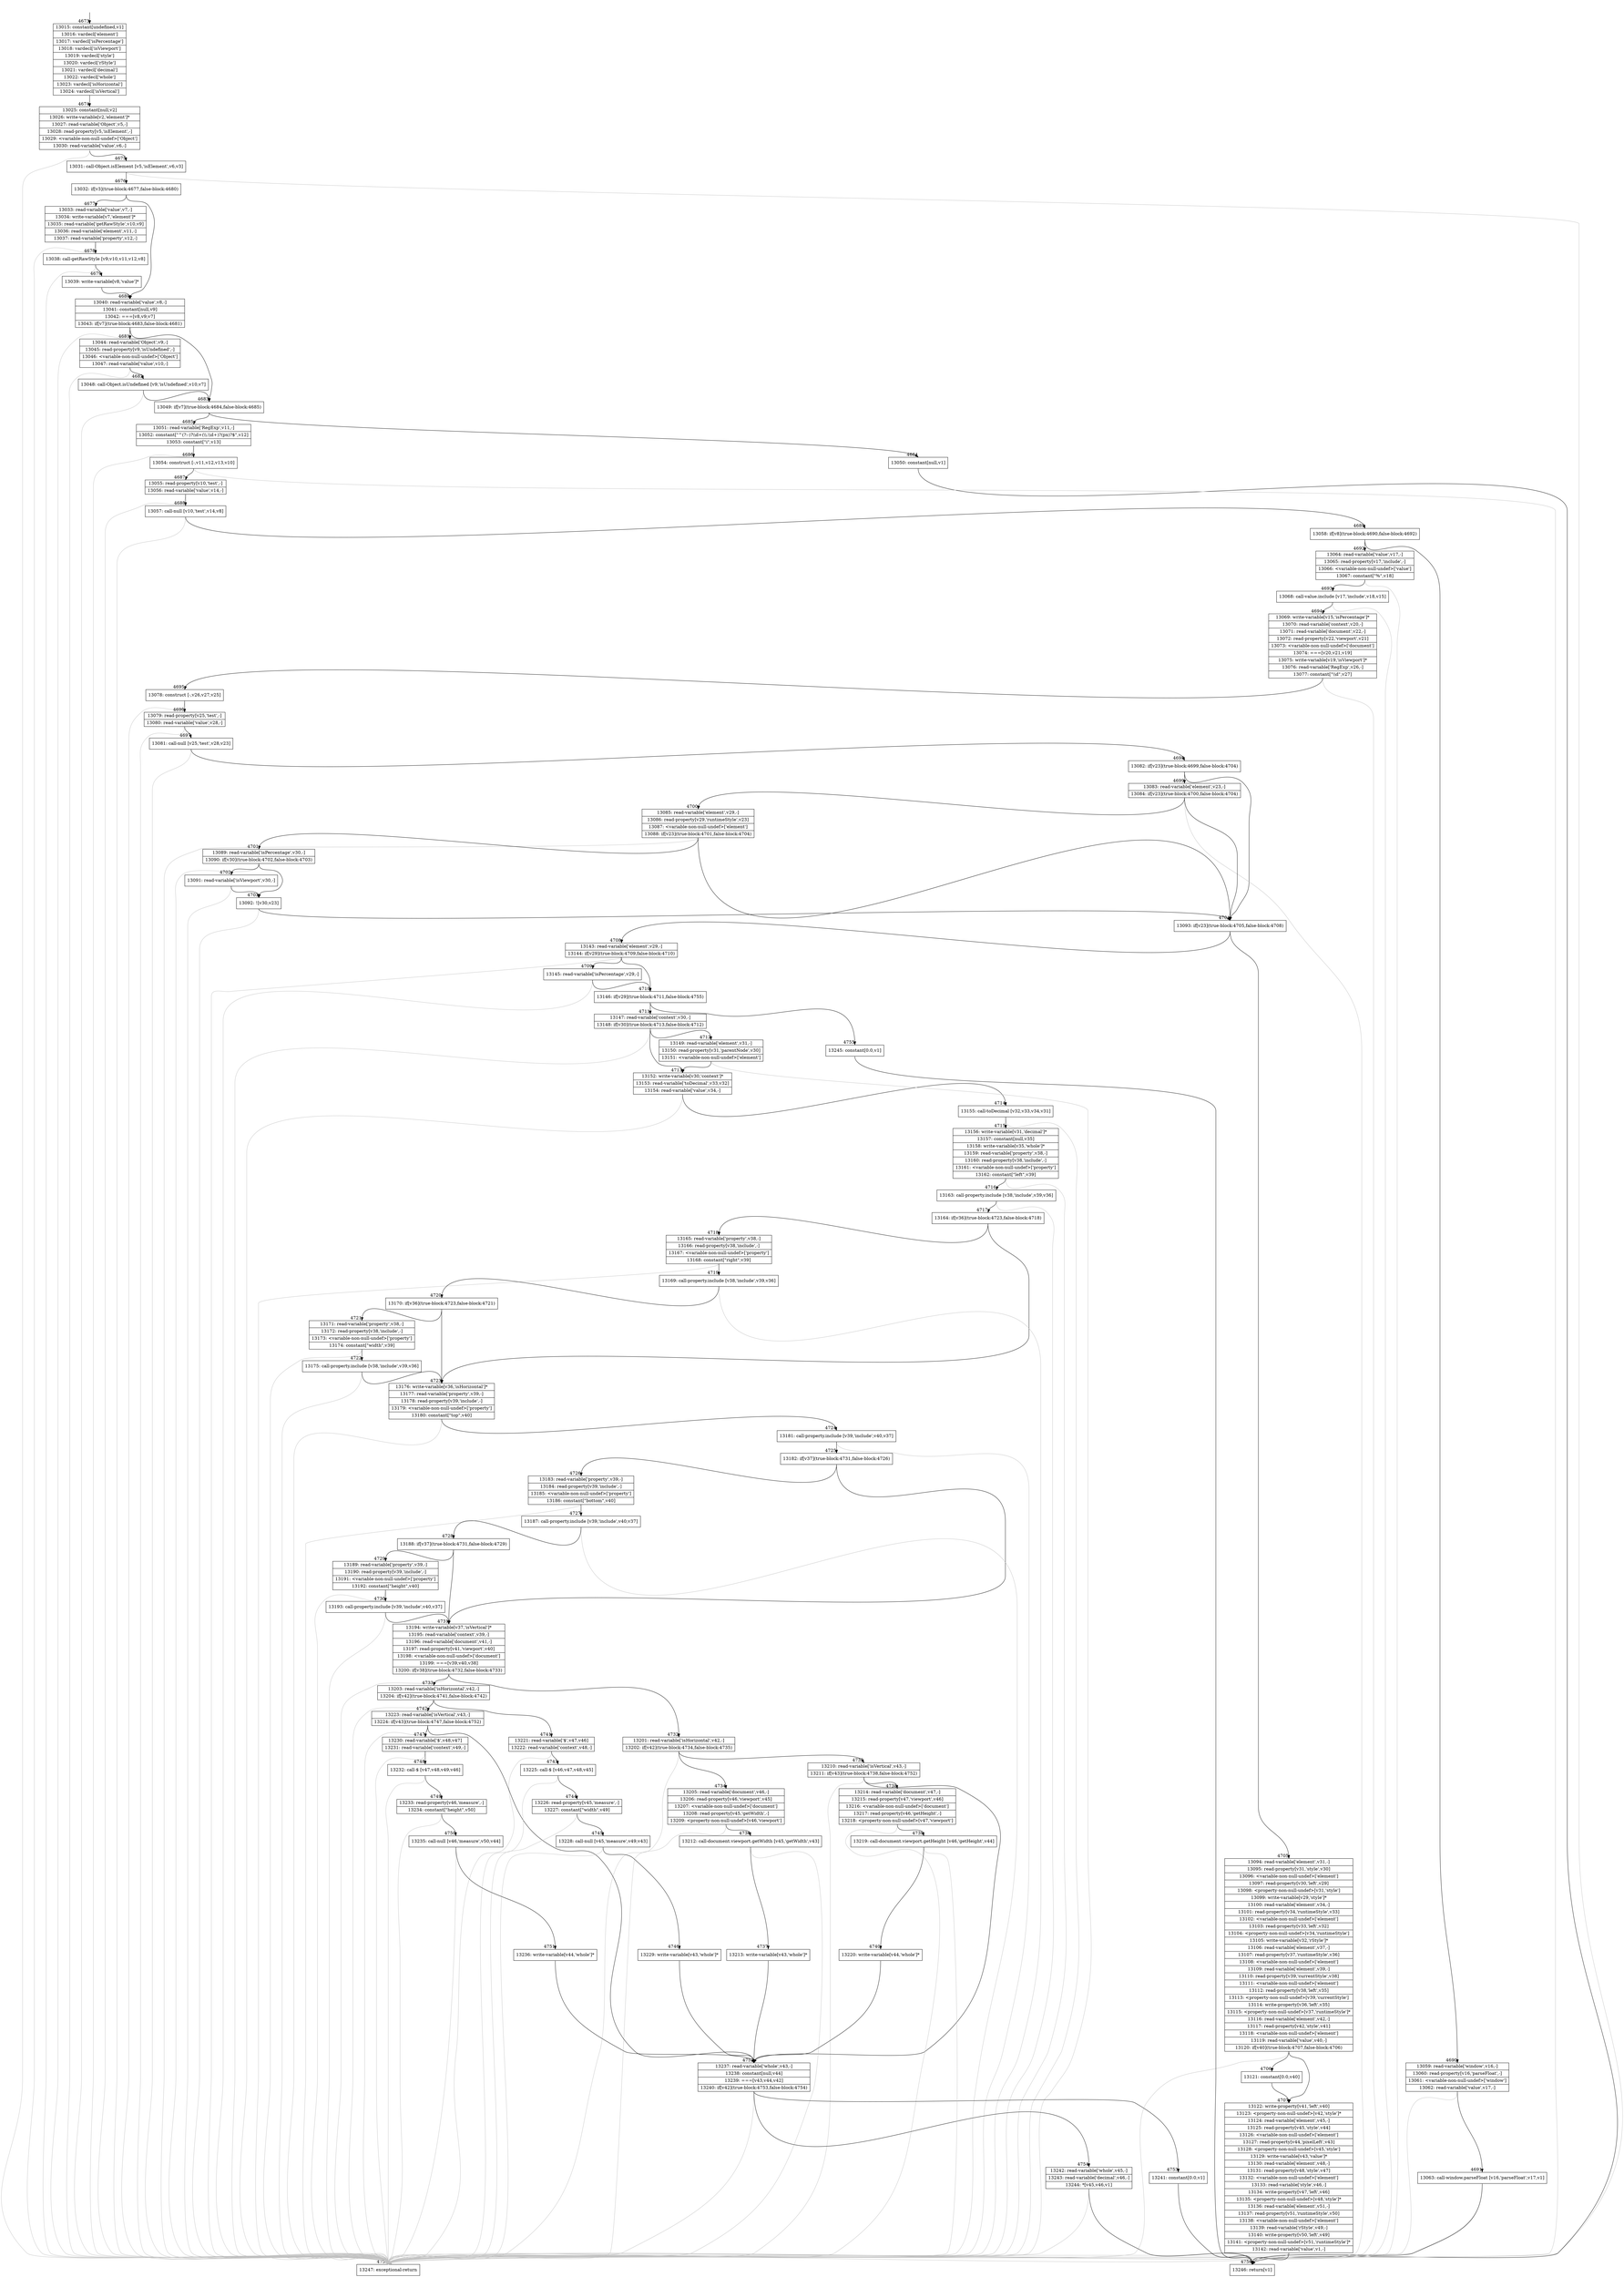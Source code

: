 digraph {
rankdir="TD"
BB_entry374[shape=none,label=""];
BB_entry374 -> BB4673 [tailport=s, headport=n, headlabel="    4673"]
BB4673 [shape=record label="{13015: constant[undefined,v1]|13016: vardecl['element']|13017: vardecl['isPercentage']|13018: vardecl['isViewport']|13019: vardecl['style']|13020: vardecl['rStyle']|13021: vardecl['decimal']|13022: vardecl['whole']|13023: vardecl['isHorizontal']|13024: vardecl['isVertical']}" ] 
BB4673 -> BB4674 [tailport=s, headport=n, headlabel="      4674"]
BB4674 [shape=record label="{13025: constant[null,v2]|13026: write-variable[v2,'element']*|13027: read-variable['Object',v5,-]|13028: read-property[v5,'isElement',-]|13029: \<variable-non-null-undef\>['Object']|13030: read-variable['value',v6,-]}" ] 
BB4674 -> BB4675 [tailport=s, headport=n, headlabel="      4675"]
BB4674 -> BB4757 [tailport=s, headport=n, color=gray, headlabel="      4757"]
BB4675 [shape=record label="{13031: call-Object.isElement [v5,'isElement',v6,v3]}" ] 
BB4675 -> BB4676 [tailport=s, headport=n, headlabel="      4676"]
BB4675 -> BB4757 [tailport=s, headport=n, color=gray]
BB4676 [shape=record label="{13032: if[v3](true-block:4677,false-block:4680)}" ] 
BB4676 -> BB4677 [tailport=s, headport=n, headlabel="      4677"]
BB4676 -> BB4680 [tailport=s, headport=n, headlabel="      4680"]
BB4677 [shape=record label="{13033: read-variable['value',v7,-]|13034: write-variable[v7,'element']*|13035: read-variable['getRawStyle',v10,v9]|13036: read-variable['element',v11,-]|13037: read-variable['property',v12,-]}" ] 
BB4677 -> BB4678 [tailport=s, headport=n, headlabel="      4678"]
BB4677 -> BB4757 [tailport=s, headport=n, color=gray]
BB4678 [shape=record label="{13038: call-getRawStyle [v9,v10,v11,v12,v8]}" ] 
BB4678 -> BB4679 [tailport=s, headport=n, headlabel="      4679"]
BB4678 -> BB4757 [tailport=s, headport=n, color=gray]
BB4679 [shape=record label="{13039: write-variable[v8,'value']*}" ] 
BB4679 -> BB4680 [tailport=s, headport=n]
BB4680 [shape=record label="{13040: read-variable['value',v8,-]|13041: constant[null,v9]|13042: ===[v8,v9,v7]|13043: if[v7](true-block:4683,false-block:4681)}" ] 
BB4680 -> BB4683 [tailport=s, headport=n, headlabel="      4683"]
BB4680 -> BB4681 [tailport=s, headport=n, headlabel="      4681"]
BB4680 -> BB4757 [tailport=s, headport=n, color=gray]
BB4681 [shape=record label="{13044: read-variable['Object',v9,-]|13045: read-property[v9,'isUndefined',-]|13046: \<variable-non-null-undef\>['Object']|13047: read-variable['value',v10,-]}" ] 
BB4681 -> BB4682 [tailport=s, headport=n, headlabel="      4682"]
BB4681 -> BB4757 [tailport=s, headport=n, color=gray]
BB4682 [shape=record label="{13048: call-Object.isUndefined [v9,'isUndefined',v10,v7]}" ] 
BB4682 -> BB4683 [tailport=s, headport=n]
BB4682 -> BB4757 [tailport=s, headport=n, color=gray]
BB4683 [shape=record label="{13049: if[v7](true-block:4684,false-block:4685)}" ] 
BB4683 -> BB4684 [tailport=s, headport=n, headlabel="      4684"]
BB4683 -> BB4685 [tailport=s, headport=n, headlabel="      4685"]
BB4684 [shape=record label="{13050: constant[null,v1]}" ] 
BB4684 -> BB4756 [tailport=s, headport=n, headlabel="      4756"]
BB4685 [shape=record label="{13051: read-variable['RegExp',v11,-]|13052: constant[\"^(?:-)?\\\\d+(\\\\.\\\\d+)?(px)?$\",v12]|13053: constant[\"i\",v13]}" ] 
BB4685 -> BB4686 [tailport=s, headport=n, headlabel="      4686"]
BB4685 -> BB4757 [tailport=s, headport=n, color=gray]
BB4686 [shape=record label="{13054: construct [-,v11,v12,v13,v10]}" ] 
BB4686 -> BB4687 [tailport=s, headport=n, headlabel="      4687"]
BB4686 -> BB4757 [tailport=s, headport=n, color=gray]
BB4687 [shape=record label="{13055: read-property[v10,'test',-]|13056: read-variable['value',v14,-]}" ] 
BB4687 -> BB4688 [tailport=s, headport=n, headlabel="      4688"]
BB4687 -> BB4757 [tailport=s, headport=n, color=gray]
BB4688 [shape=record label="{13057: call-null [v10,'test',v14,v8]}" ] 
BB4688 -> BB4689 [tailport=s, headport=n, headlabel="      4689"]
BB4688 -> BB4757 [tailport=s, headport=n, color=gray]
BB4689 [shape=record label="{13058: if[v8](true-block:4690,false-block:4692)}" ] 
BB4689 -> BB4690 [tailport=s, headport=n, headlabel="      4690"]
BB4689 -> BB4692 [tailport=s, headport=n, headlabel="      4692"]
BB4690 [shape=record label="{13059: read-variable['window',v16,-]|13060: read-property[v16,'parseFloat',-]|13061: \<variable-non-null-undef\>['window']|13062: read-variable['value',v17,-]}" ] 
BB4690 -> BB4691 [tailport=s, headport=n, headlabel="      4691"]
BB4690 -> BB4757 [tailport=s, headport=n, color=gray]
BB4691 [shape=record label="{13063: call-window.parseFloat [v16,'parseFloat',v17,v1]}" ] 
BB4691 -> BB4756 [tailport=s, headport=n]
BB4691 -> BB4757 [tailport=s, headport=n, color=gray]
BB4692 [shape=record label="{13064: read-variable['value',v17,-]|13065: read-property[v17,'include',-]|13066: \<variable-non-null-undef\>['value']|13067: constant[\"%\",v18]}" ] 
BB4692 -> BB4693 [tailport=s, headport=n, headlabel="      4693"]
BB4692 -> BB4757 [tailport=s, headport=n, color=gray]
BB4693 [shape=record label="{13068: call-value.include [v17,'include',v18,v15]}" ] 
BB4693 -> BB4694 [tailport=s, headport=n, headlabel="      4694"]
BB4693 -> BB4757 [tailport=s, headport=n, color=gray]
BB4694 [shape=record label="{13069: write-variable[v15,'isPercentage']*|13070: read-variable['context',v20,-]|13071: read-variable['document',v22,-]|13072: read-property[v22,'viewport',v21]|13073: \<variable-non-null-undef\>['document']|13074: ===[v20,v21,v19]|13075: write-variable[v19,'isViewport']*|13076: read-variable['RegExp',v26,-]|13077: constant[\"\\\\d\",v27]}" ] 
BB4694 -> BB4695 [tailport=s, headport=n, headlabel="      4695"]
BB4694 -> BB4757 [tailport=s, headport=n, color=gray]
BB4695 [shape=record label="{13078: construct [-,v26,v27,v25]}" ] 
BB4695 -> BB4696 [tailport=s, headport=n, headlabel="      4696"]
BB4695 -> BB4757 [tailport=s, headport=n, color=gray]
BB4696 [shape=record label="{13079: read-property[v25,'test',-]|13080: read-variable['value',v28,-]}" ] 
BB4696 -> BB4697 [tailport=s, headport=n, headlabel="      4697"]
BB4696 -> BB4757 [tailport=s, headport=n, color=gray]
BB4697 [shape=record label="{13081: call-null [v25,'test',v28,v23]}" ] 
BB4697 -> BB4698 [tailport=s, headport=n, headlabel="      4698"]
BB4697 -> BB4757 [tailport=s, headport=n, color=gray]
BB4698 [shape=record label="{13082: if[v23](true-block:4699,false-block:4704)}" ] 
BB4698 -> BB4704 [tailport=s, headport=n, headlabel="      4704"]
BB4698 -> BB4699 [tailport=s, headport=n, headlabel="      4699"]
BB4699 [shape=record label="{13083: read-variable['element',v23,-]|13084: if[v23](true-block:4700,false-block:4704)}" ] 
BB4699 -> BB4704 [tailport=s, headport=n]
BB4699 -> BB4700 [tailport=s, headport=n, headlabel="      4700"]
BB4699 -> BB4757 [tailport=s, headport=n, color=gray]
BB4700 [shape=record label="{13085: read-variable['element',v29,-]|13086: read-property[v29,'runtimeStyle',v23]|13087: \<variable-non-null-undef\>['element']|13088: if[v23](true-block:4701,false-block:4704)}" ] 
BB4700 -> BB4704 [tailport=s, headport=n]
BB4700 -> BB4701 [tailport=s, headport=n, headlabel="      4701"]
BB4700 -> BB4757 [tailport=s, headport=n, color=gray]
BB4701 [shape=record label="{13089: read-variable['isPercentage',v30,-]|13090: if[v30](true-block:4702,false-block:4703)}" ] 
BB4701 -> BB4703 [tailport=s, headport=n, headlabel="      4703"]
BB4701 -> BB4702 [tailport=s, headport=n, headlabel="      4702"]
BB4701 -> BB4757 [tailport=s, headport=n, color=gray]
BB4702 [shape=record label="{13091: read-variable['isViewport',v30,-]}" ] 
BB4702 -> BB4703 [tailport=s, headport=n]
BB4702 -> BB4757 [tailport=s, headport=n, color=gray]
BB4703 [shape=record label="{13092: ![v30,v23]}" ] 
BB4703 -> BB4704 [tailport=s, headport=n]
BB4703 -> BB4757 [tailport=s, headport=n, color=gray]
BB4704 [shape=record label="{13093: if[v23](true-block:4705,false-block:4708)}" ] 
BB4704 -> BB4705 [tailport=s, headport=n, headlabel="      4705"]
BB4704 -> BB4708 [tailport=s, headport=n, headlabel="      4708"]
BB4705 [shape=record label="{13094: read-variable['element',v31,-]|13095: read-property[v31,'style',v30]|13096: \<variable-non-null-undef\>['element']|13097: read-property[v30,'left',v29]|13098: \<property-non-null-undef\>[v31,'style']|13099: write-variable[v29,'style']*|13100: read-variable['element',v34,-]|13101: read-property[v34,'runtimeStyle',v33]|13102: \<variable-non-null-undef\>['element']|13103: read-property[v33,'left',v32]|13104: \<property-non-null-undef\>[v34,'runtimeStyle']|13105: write-variable[v32,'rStyle']*|13106: read-variable['element',v37,-]|13107: read-property[v37,'runtimeStyle',v36]|13108: \<variable-non-null-undef\>['element']|13109: read-variable['element',v39,-]|13110: read-property[v39,'currentStyle',v38]|13111: \<variable-non-null-undef\>['element']|13112: read-property[v38,'left',v35]|13113: \<property-non-null-undef\>[v39,'currentStyle']|13114: write-property[v36,'left',v35]|13115: \<property-non-null-undef\>[v37,'runtimeStyle']*|13116: read-variable['element',v42,-]|13117: read-property[v42,'style',v41]|13118: \<variable-non-null-undef\>['element']|13119: read-variable['value',v40,-]|13120: if[v40](true-block:4707,false-block:4706)}" ] 
BB4705 -> BB4707 [tailport=s, headport=n, headlabel="      4707"]
BB4705 -> BB4706 [tailport=s, headport=n, headlabel="      4706"]
BB4705 -> BB4757 [tailport=s, headport=n, color=gray]
BB4706 [shape=record label="{13121: constant[0.0,v40]}" ] 
BB4706 -> BB4707 [tailport=s, headport=n]
BB4707 [shape=record label="{13122: write-property[v41,'left',v40]|13123: \<property-non-null-undef\>[v42,'style']*|13124: read-variable['element',v45,-]|13125: read-property[v45,'style',v44]|13126: \<variable-non-null-undef\>['element']|13127: read-property[v44,'pixelLeft',v43]|13128: \<property-non-null-undef\>[v45,'style']|13129: write-variable[v43,'value']*|13130: read-variable['element',v48,-]|13131: read-property[v48,'style',v47]|13132: \<variable-non-null-undef\>['element']|13133: read-variable['style',v46,-]|13134: write-property[v47,'left',v46]|13135: \<property-non-null-undef\>[v48,'style']*|13136: read-variable['element',v51,-]|13137: read-property[v51,'runtimeStyle',v50]|13138: \<variable-non-null-undef\>['element']|13139: read-variable['rStyle',v49,-]|13140: write-property[v50,'left',v49]|13141: \<property-non-null-undef\>[v51,'runtimeStyle']*|13142: read-variable['value',v1,-]}" ] 
BB4707 -> BB4756 [tailport=s, headport=n]
BB4707 -> BB4757 [tailport=s, headport=n, color=gray]
BB4708 [shape=record label="{13143: read-variable['element',v29,-]|13144: if[v29](true-block:4709,false-block:4710)}" ] 
BB4708 -> BB4710 [tailport=s, headport=n, headlabel="      4710"]
BB4708 -> BB4709 [tailport=s, headport=n, headlabel="      4709"]
BB4708 -> BB4757 [tailport=s, headport=n, color=gray]
BB4709 [shape=record label="{13145: read-variable['isPercentage',v29,-]}" ] 
BB4709 -> BB4710 [tailport=s, headport=n]
BB4709 -> BB4757 [tailport=s, headport=n, color=gray]
BB4710 [shape=record label="{13146: if[v29](true-block:4711,false-block:4755)}" ] 
BB4710 -> BB4711 [tailport=s, headport=n, headlabel="      4711"]
BB4710 -> BB4755 [tailport=s, headport=n, headlabel="      4755"]
BB4711 [shape=record label="{13147: read-variable['context',v30,-]|13148: if[v30](true-block:4713,false-block:4712)}" ] 
BB4711 -> BB4713 [tailport=s, headport=n, headlabel="      4713"]
BB4711 -> BB4712 [tailport=s, headport=n, headlabel="      4712"]
BB4711 -> BB4757 [tailport=s, headport=n, color=gray]
BB4712 [shape=record label="{13149: read-variable['element',v31,-]|13150: read-property[v31,'parentNode',v30]|13151: \<variable-non-null-undef\>['element']}" ] 
BB4712 -> BB4713 [tailport=s, headport=n]
BB4712 -> BB4757 [tailport=s, headport=n, color=gray]
BB4713 [shape=record label="{13152: write-variable[v30,'context']*|13153: read-variable['toDecimal',v33,v32]|13154: read-variable['value',v34,-]}" ] 
BB4713 -> BB4714 [tailport=s, headport=n, headlabel="      4714"]
BB4713 -> BB4757 [tailport=s, headport=n, color=gray]
BB4714 [shape=record label="{13155: call-toDecimal [v32,v33,v34,v31]}" ] 
BB4714 -> BB4715 [tailport=s, headport=n, headlabel="      4715"]
BB4714 -> BB4757 [tailport=s, headport=n, color=gray]
BB4715 [shape=record label="{13156: write-variable[v31,'decimal']*|13157: constant[null,v35]|13158: write-variable[v35,'whole']*|13159: read-variable['property',v38,-]|13160: read-property[v38,'include',-]|13161: \<variable-non-null-undef\>['property']|13162: constant[\"left\",v39]}" ] 
BB4715 -> BB4716 [tailport=s, headport=n, headlabel="      4716"]
BB4715 -> BB4757 [tailport=s, headport=n, color=gray]
BB4716 [shape=record label="{13163: call-property.include [v38,'include',v39,v36]}" ] 
BB4716 -> BB4717 [tailport=s, headport=n, headlabel="      4717"]
BB4716 -> BB4757 [tailport=s, headport=n, color=gray]
BB4717 [shape=record label="{13164: if[v36](true-block:4723,false-block:4718)}" ] 
BB4717 -> BB4723 [tailport=s, headport=n, headlabel="      4723"]
BB4717 -> BB4718 [tailport=s, headport=n, headlabel="      4718"]
BB4718 [shape=record label="{13165: read-variable['property',v38,-]|13166: read-property[v38,'include',-]|13167: \<variable-non-null-undef\>['property']|13168: constant[\"right\",v39]}" ] 
BB4718 -> BB4719 [tailport=s, headport=n, headlabel="      4719"]
BB4718 -> BB4757 [tailport=s, headport=n, color=gray]
BB4719 [shape=record label="{13169: call-property.include [v38,'include',v39,v36]}" ] 
BB4719 -> BB4720 [tailport=s, headport=n, headlabel="      4720"]
BB4719 -> BB4757 [tailport=s, headport=n, color=gray]
BB4720 [shape=record label="{13170: if[v36](true-block:4723,false-block:4721)}" ] 
BB4720 -> BB4723 [tailport=s, headport=n]
BB4720 -> BB4721 [tailport=s, headport=n, headlabel="      4721"]
BB4721 [shape=record label="{13171: read-variable['property',v38,-]|13172: read-property[v38,'include',-]|13173: \<variable-non-null-undef\>['property']|13174: constant[\"width\",v39]}" ] 
BB4721 -> BB4722 [tailport=s, headport=n, headlabel="      4722"]
BB4721 -> BB4757 [tailport=s, headport=n, color=gray]
BB4722 [shape=record label="{13175: call-property.include [v38,'include',v39,v36]}" ] 
BB4722 -> BB4723 [tailport=s, headport=n]
BB4722 -> BB4757 [tailport=s, headport=n, color=gray]
BB4723 [shape=record label="{13176: write-variable[v36,'isHorizontal']*|13177: read-variable['property',v39,-]|13178: read-property[v39,'include',-]|13179: \<variable-non-null-undef\>['property']|13180: constant[\"top\",v40]}" ] 
BB4723 -> BB4724 [tailport=s, headport=n, headlabel="      4724"]
BB4723 -> BB4757 [tailport=s, headport=n, color=gray]
BB4724 [shape=record label="{13181: call-property.include [v39,'include',v40,v37]}" ] 
BB4724 -> BB4725 [tailport=s, headport=n, headlabel="      4725"]
BB4724 -> BB4757 [tailport=s, headport=n, color=gray]
BB4725 [shape=record label="{13182: if[v37](true-block:4731,false-block:4726)}" ] 
BB4725 -> BB4731 [tailport=s, headport=n, headlabel="      4731"]
BB4725 -> BB4726 [tailport=s, headport=n, headlabel="      4726"]
BB4726 [shape=record label="{13183: read-variable['property',v39,-]|13184: read-property[v39,'include',-]|13185: \<variable-non-null-undef\>['property']|13186: constant[\"bottom\",v40]}" ] 
BB4726 -> BB4727 [tailport=s, headport=n, headlabel="      4727"]
BB4726 -> BB4757 [tailport=s, headport=n, color=gray]
BB4727 [shape=record label="{13187: call-property.include [v39,'include',v40,v37]}" ] 
BB4727 -> BB4728 [tailport=s, headport=n, headlabel="      4728"]
BB4727 -> BB4757 [tailport=s, headport=n, color=gray]
BB4728 [shape=record label="{13188: if[v37](true-block:4731,false-block:4729)}" ] 
BB4728 -> BB4731 [tailport=s, headport=n]
BB4728 -> BB4729 [tailport=s, headport=n, headlabel="      4729"]
BB4729 [shape=record label="{13189: read-variable['property',v39,-]|13190: read-property[v39,'include',-]|13191: \<variable-non-null-undef\>['property']|13192: constant[\"height\",v40]}" ] 
BB4729 -> BB4730 [tailport=s, headport=n, headlabel="      4730"]
BB4729 -> BB4757 [tailport=s, headport=n, color=gray]
BB4730 [shape=record label="{13193: call-property.include [v39,'include',v40,v37]}" ] 
BB4730 -> BB4731 [tailport=s, headport=n]
BB4730 -> BB4757 [tailport=s, headport=n, color=gray]
BB4731 [shape=record label="{13194: write-variable[v37,'isVertical']*|13195: read-variable['context',v39,-]|13196: read-variable['document',v41,-]|13197: read-property[v41,'viewport',v40]|13198: \<variable-non-null-undef\>['document']|13199: ===[v39,v40,v38]|13200: if[v38](true-block:4732,false-block:4733)}" ] 
BB4731 -> BB4732 [tailport=s, headport=n, headlabel="      4732"]
BB4731 -> BB4733 [tailport=s, headport=n, headlabel="      4733"]
BB4731 -> BB4757 [tailport=s, headport=n, color=gray]
BB4732 [shape=record label="{13201: read-variable['isHorizontal',v42,-]|13202: if[v42](true-block:4734,false-block:4735)}" ] 
BB4732 -> BB4734 [tailport=s, headport=n, headlabel="      4734"]
BB4732 -> BB4735 [tailport=s, headport=n, headlabel="      4735"]
BB4732 -> BB4757 [tailport=s, headport=n, color=gray]
BB4733 [shape=record label="{13203: read-variable['isHorizontal',v42,-]|13204: if[v42](true-block:4741,false-block:4742)}" ] 
BB4733 -> BB4741 [tailport=s, headport=n, headlabel="      4741"]
BB4733 -> BB4742 [tailport=s, headport=n, headlabel="      4742"]
BB4733 -> BB4757 [tailport=s, headport=n, color=gray]
BB4734 [shape=record label="{13205: read-variable['document',v46,-]|13206: read-property[v46,'viewport',v45]|13207: \<variable-non-null-undef\>['document']|13208: read-property[v45,'getWidth',-]|13209: \<property-non-null-undef\>[v46,'viewport']}" ] 
BB4734 -> BB4736 [tailport=s, headport=n, headlabel="      4736"]
BB4734 -> BB4757 [tailport=s, headport=n, color=gray]
BB4735 [shape=record label="{13210: read-variable['isVertical',v43,-]|13211: if[v43](true-block:4738,false-block:4752)}" ] 
BB4735 -> BB4738 [tailport=s, headport=n, headlabel="      4738"]
BB4735 -> BB4752 [tailport=s, headport=n, headlabel="      4752"]
BB4735 -> BB4757 [tailport=s, headport=n, color=gray]
BB4736 [shape=record label="{13212: call-document.viewport.getWidth [v45,'getWidth',v43]}" ] 
BB4736 -> BB4737 [tailport=s, headport=n, headlabel="      4737"]
BB4736 -> BB4757 [tailport=s, headport=n, color=gray]
BB4737 [shape=record label="{13213: write-variable[v43,'whole']*}" ] 
BB4737 -> BB4752 [tailport=s, headport=n]
BB4738 [shape=record label="{13214: read-variable['document',v47,-]|13215: read-property[v47,'viewport',v46]|13216: \<variable-non-null-undef\>['document']|13217: read-property[v46,'getHeight',-]|13218: \<property-non-null-undef\>[v47,'viewport']}" ] 
BB4738 -> BB4739 [tailport=s, headport=n, headlabel="      4739"]
BB4738 -> BB4757 [tailport=s, headport=n, color=gray]
BB4739 [shape=record label="{13219: call-document.viewport.getHeight [v46,'getHeight',v44]}" ] 
BB4739 -> BB4740 [tailport=s, headport=n, headlabel="      4740"]
BB4739 -> BB4757 [tailport=s, headport=n, color=gray]
BB4740 [shape=record label="{13220: write-variable[v44,'whole']*}" ] 
BB4740 -> BB4752 [tailport=s, headport=n]
BB4741 [shape=record label="{13221: read-variable['$',v47,v46]|13222: read-variable['context',v48,-]}" ] 
BB4741 -> BB4743 [tailport=s, headport=n, headlabel="      4743"]
BB4741 -> BB4757 [tailport=s, headport=n, color=gray]
BB4742 [shape=record label="{13223: read-variable['isVertical',v43,-]|13224: if[v43](true-block:4747,false-block:4752)}" ] 
BB4742 -> BB4747 [tailport=s, headport=n, headlabel="      4747"]
BB4742 -> BB4752 [tailport=s, headport=n]
BB4742 -> BB4757 [tailport=s, headport=n, color=gray]
BB4743 [shape=record label="{13225: call-$ [v46,v47,v48,v45]}" ] 
BB4743 -> BB4744 [tailport=s, headport=n, headlabel="      4744"]
BB4743 -> BB4757 [tailport=s, headport=n, color=gray]
BB4744 [shape=record label="{13226: read-property[v45,'measure',-]|13227: constant[\"width\",v49]}" ] 
BB4744 -> BB4745 [tailport=s, headport=n, headlabel="      4745"]
BB4744 -> BB4757 [tailport=s, headport=n, color=gray]
BB4745 [shape=record label="{13228: call-null [v45,'measure',v49,v43]}" ] 
BB4745 -> BB4746 [tailport=s, headport=n, headlabel="      4746"]
BB4745 -> BB4757 [tailport=s, headport=n, color=gray]
BB4746 [shape=record label="{13229: write-variable[v43,'whole']*}" ] 
BB4746 -> BB4752 [tailport=s, headport=n]
BB4747 [shape=record label="{13230: read-variable['$',v48,v47]|13231: read-variable['context',v49,-]}" ] 
BB4747 -> BB4748 [tailport=s, headport=n, headlabel="      4748"]
BB4747 -> BB4757 [tailport=s, headport=n, color=gray]
BB4748 [shape=record label="{13232: call-$ [v47,v48,v49,v46]}" ] 
BB4748 -> BB4749 [tailport=s, headport=n, headlabel="      4749"]
BB4748 -> BB4757 [tailport=s, headport=n, color=gray]
BB4749 [shape=record label="{13233: read-property[v46,'measure',-]|13234: constant[\"height\",v50]}" ] 
BB4749 -> BB4750 [tailport=s, headport=n, headlabel="      4750"]
BB4749 -> BB4757 [tailport=s, headport=n, color=gray]
BB4750 [shape=record label="{13235: call-null [v46,'measure',v50,v44]}" ] 
BB4750 -> BB4751 [tailport=s, headport=n, headlabel="      4751"]
BB4750 -> BB4757 [tailport=s, headport=n, color=gray]
BB4751 [shape=record label="{13236: write-variable[v44,'whole']*}" ] 
BB4751 -> BB4752 [tailport=s, headport=n]
BB4752 [shape=record label="{13237: read-variable['whole',v43,-]|13238: constant[null,v44]|13239: ===[v43,v44,v42]|13240: if[v42](true-block:4753,false-block:4754)}" ] 
BB4752 -> BB4753 [tailport=s, headport=n, headlabel="      4753"]
BB4752 -> BB4754 [tailport=s, headport=n, headlabel="      4754"]
BB4752 -> BB4757 [tailport=s, headport=n, color=gray]
BB4753 [shape=record label="{13241: constant[0.0,v1]}" ] 
BB4753 -> BB4756 [tailport=s, headport=n]
BB4754 [shape=record label="{13242: read-variable['whole',v45,-]|13243: read-variable['decimal',v46,-]|13244: *[v45,v46,v1]}" ] 
BB4754 -> BB4756 [tailport=s, headport=n]
BB4754 -> BB4757 [tailport=s, headport=n, color=gray]
BB4755 [shape=record label="{13245: constant[0.0,v1]}" ] 
BB4755 -> BB4756 [tailport=s, headport=n]
BB4756 [shape=record label="{13246: return[v1]}" ] 
BB4757 [shape=record label="{13247: exceptional-return}" ] 
//#$~ 3582
}
